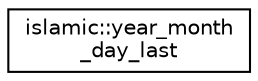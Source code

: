 digraph "Graphical Class Hierarchy"
{
 // LATEX_PDF_SIZE
  edge [fontname="Helvetica",fontsize="10",labelfontname="Helvetica",labelfontsize="10"];
  node [fontname="Helvetica",fontsize="10",shape=record];
  rankdir="LR";
  Node0 [label="islamic::year_month\l_day_last",height=0.2,width=0.4,color="black", fillcolor="white", style="filled",URL="$classislamic_1_1year__month__day__last.html",tooltip=" "];
}
